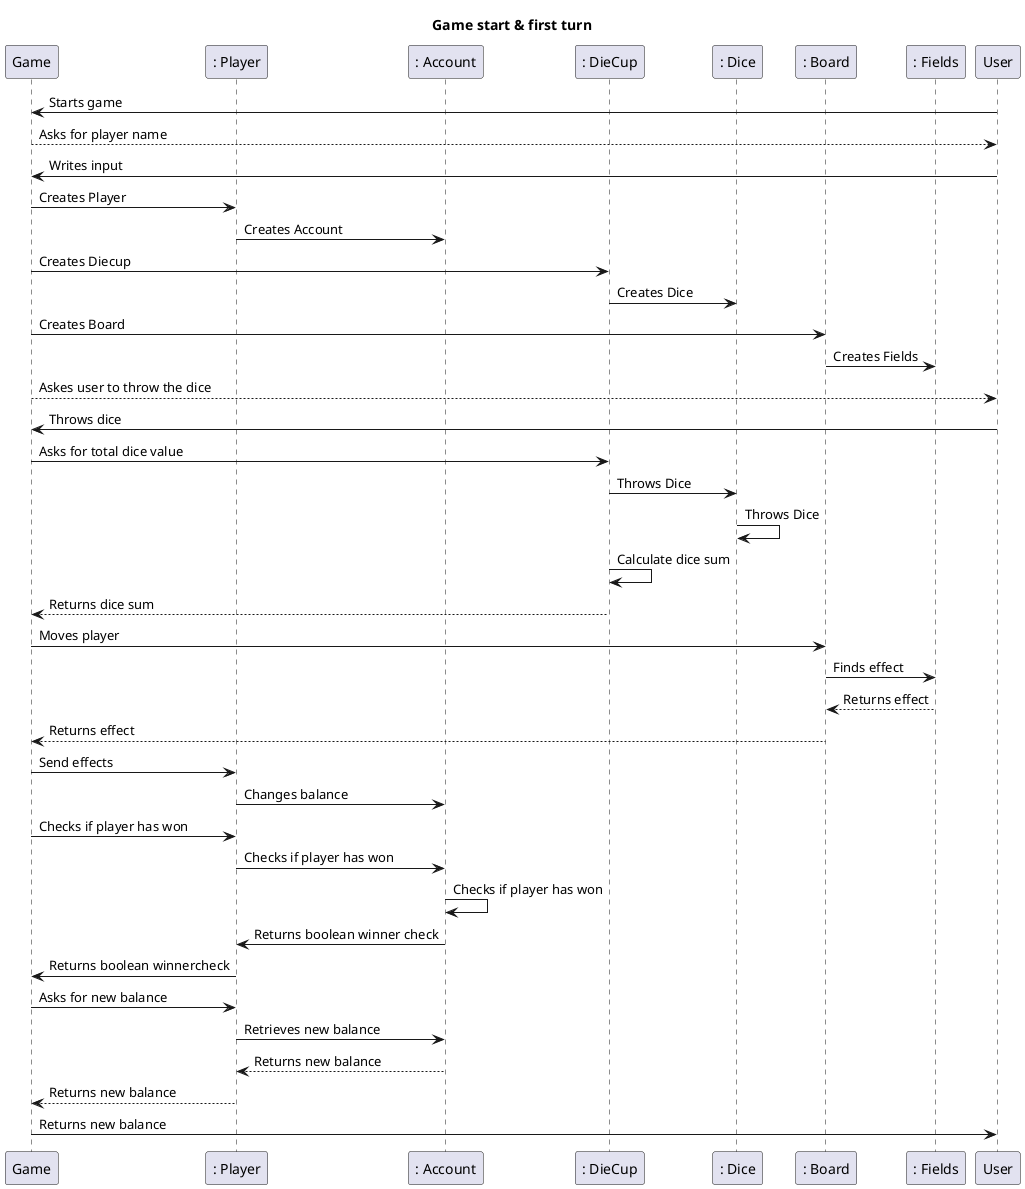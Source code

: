 @startuml SystemSequenceDiagram
title "Game start & first turn"
participant Game
participant Game
participant ": Player"
participant ": Account"
participant ": DieCup"
participant ": Dice"
participant ": Board"
participant ": Fields"

User -> Game : Starts game
Game --> User : Asks for player name
User -> Game : Writes input
Game -> ": Player" : Creates Player 
": Player" -> ": Account" : Creates Account
Game -> ": DieCup" : Creates Diecup
": DieCup" -> ": Dice" : Creates Dice
Game -> ": Board" : Creates Board
": Board" -> ": Fields" : Creates Fields
Game --> User : Askes user to throw the dice
User -> Game : Throws dice
Game -> ": DieCup" : Asks for total dice value
": DieCup" -> ": Dice" : Throws Dice
": Dice" -> ": Dice" : Throws Dice
": DieCup" -> ": DieCup" : Calculate dice sum
": DieCup" --> Game : Returns dice sum
Game -> ": Board" : Moves player
": Board" -> ": Fields" : Finds effect
": Fields" --> ": Board" : Returns effect
": Board" --> Game : Returns effect
Game -> ": Player" : Send effects
": Player" -> ": Account" : Changes balance
Game -> ": Player" : Checks if player has won
": Player" -> ": Account" : Checks if player has won
": Account" -> ": Account" : Checks if player has won
": Account" -> ": Player" : Returns boolean winner check
": Player" -> Game : Returns boolean winnercheck
Game -> ": Player" : Asks for new balance
": Player" -> ": Account" : Retrieves new balance
": Account" --> ": Player" : Returns new balance
": Player" --> Game : Returns new balance
Game -> User : Returns new balance



@enduml